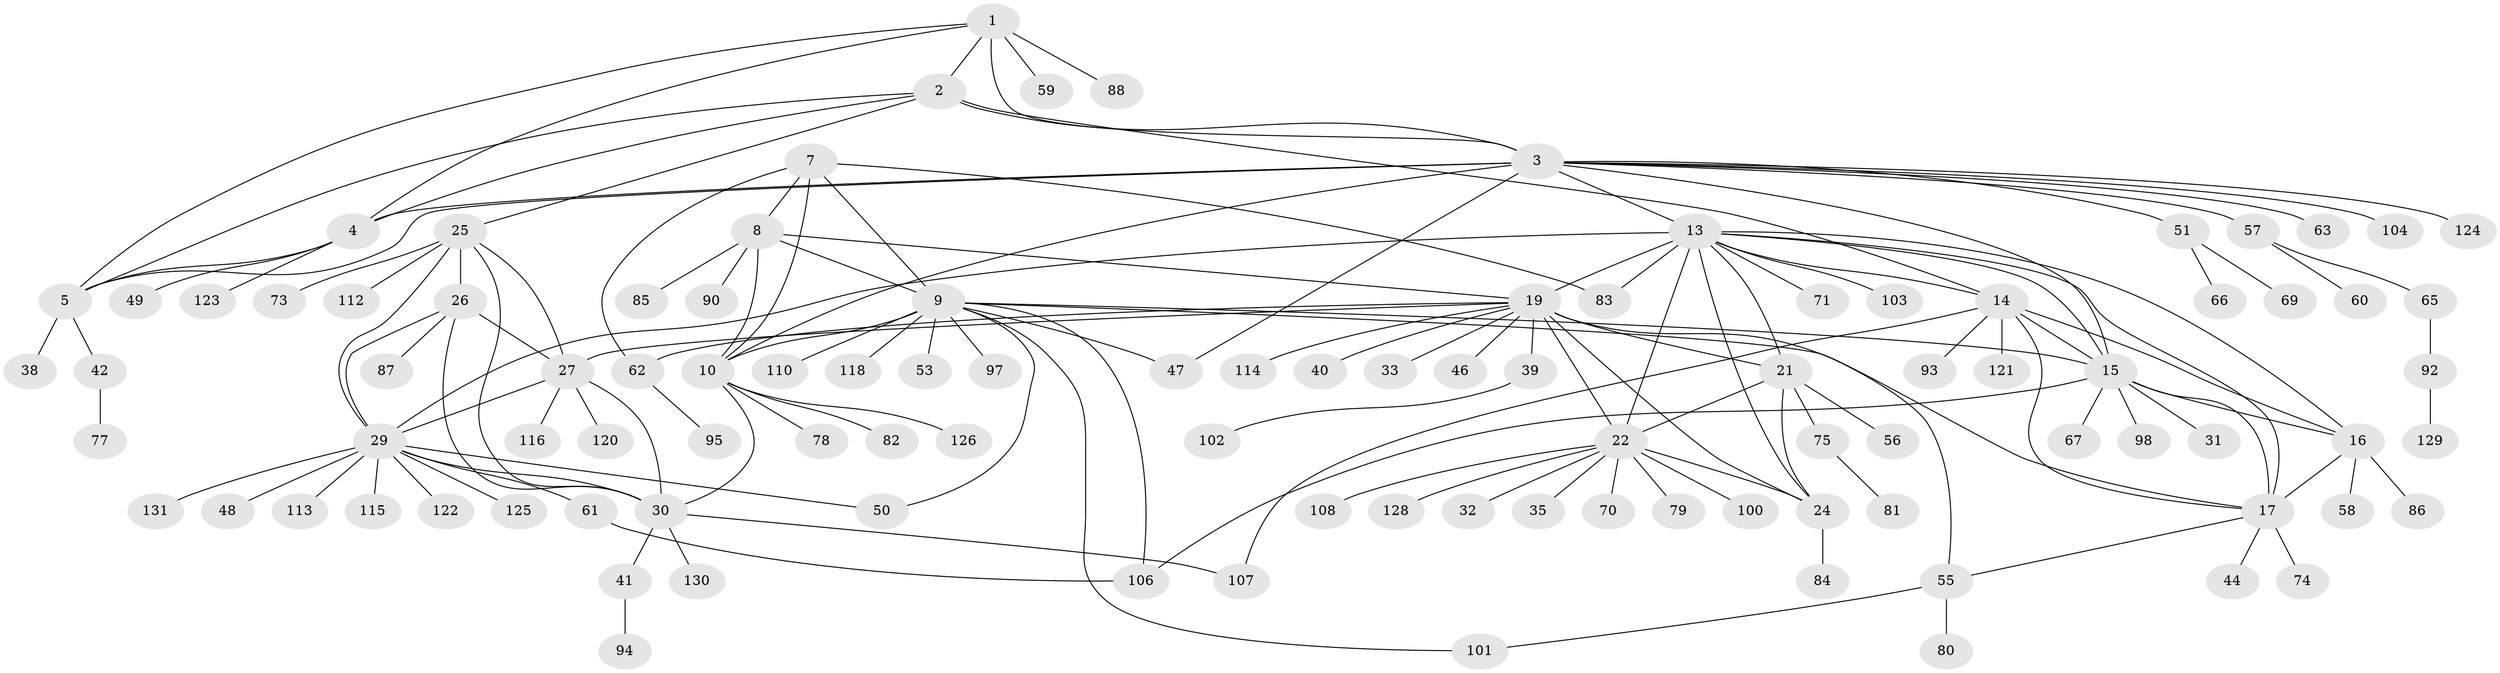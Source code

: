 // original degree distribution, {8: 0.0916030534351145, 9: 0.04580152671755725, 10: 0.022900763358778626, 14: 0.007633587786259542, 6: 0.015267175572519083, 5: 0.015267175572519083, 7: 0.015267175572519083, 12: 0.007633587786259542, 15: 0.007633587786259542, 1: 0.5725190839694656, 3: 0.061068702290076333, 2: 0.1297709923664122, 4: 0.007633587786259542}
// Generated by graph-tools (version 1.1) at 2025/11/02/27/25 16:11:32]
// undirected, 103 vertices, 146 edges
graph export_dot {
graph [start="1"]
  node [color=gray90,style=filled];
  1 [super="+64"];
  2 [super="+36"];
  3 [super="+6"];
  4 [super="+119"];
  5 [super="+54"];
  7 [super="+89"];
  8 [super="+12"];
  9 [super="+43"];
  10 [super="+11"];
  13 [super="+20"];
  14 [super="+37"];
  15 [super="+18"];
  16 [super="+34"];
  17 [super="+45"];
  19 [super="+23"];
  21;
  22 [super="+52"];
  24 [super="+111"];
  25 [super="+127"];
  26 [super="+28"];
  27;
  29 [super="+96"];
  30 [super="+99"];
  31;
  32;
  33;
  35;
  38;
  39;
  40;
  41 [super="+91"];
  42 [super="+68"];
  44;
  46;
  47;
  48;
  49;
  50;
  51;
  53;
  55;
  56;
  57;
  58;
  59;
  60 [super="+72"];
  61;
  62 [super="+76"];
  63;
  65;
  66;
  67;
  69;
  70;
  71;
  73;
  74;
  75;
  77;
  78;
  79;
  80;
  81;
  82 [super="+117"];
  83;
  84;
  85;
  86;
  87;
  88;
  90;
  92;
  93;
  94;
  95;
  97;
  98;
  100;
  101;
  102 [super="+105"];
  103;
  104;
  106 [super="+109"];
  107;
  108;
  110;
  112;
  113;
  114;
  115;
  116;
  118;
  120;
  121;
  122;
  123;
  124;
  125;
  126;
  128;
  129;
  130;
  131;
  1 -- 2;
  1 -- 3 [weight=2];
  1 -- 4;
  1 -- 5;
  1 -- 59;
  1 -- 88;
  2 -- 3 [weight=2];
  2 -- 4;
  2 -- 5;
  2 -- 25;
  2 -- 14;
  3 -- 4 [weight=2];
  3 -- 5 [weight=2];
  3 -- 10;
  3 -- 47;
  3 -- 124;
  3 -- 15;
  3 -- 104;
  3 -- 13;
  3 -- 51;
  3 -- 57;
  3 -- 63;
  4 -- 5;
  4 -- 49;
  4 -- 123;
  5 -- 38;
  5 -- 42;
  7 -- 8 [weight=2];
  7 -- 9;
  7 -- 10 [weight=2];
  7 -- 62;
  7 -- 83;
  8 -- 9 [weight=2];
  8 -- 10 [weight=4];
  8 -- 85;
  8 -- 90;
  8 -- 19;
  9 -- 10 [weight=2];
  9 -- 15;
  9 -- 47;
  9 -- 50;
  9 -- 53;
  9 -- 101;
  9 -- 110;
  9 -- 118;
  9 -- 106;
  9 -- 17;
  9 -- 97;
  10 -- 30;
  10 -- 82;
  10 -- 126;
  10 -- 78;
  13 -- 14;
  13 -- 15 [weight=2];
  13 -- 16;
  13 -- 17;
  13 -- 29;
  13 -- 103;
  13 -- 71;
  13 -- 19 [weight=2];
  13 -- 83;
  13 -- 21;
  13 -- 22;
  13 -- 24;
  14 -- 15 [weight=2];
  14 -- 16;
  14 -- 17;
  14 -- 93;
  14 -- 121;
  14 -- 107;
  15 -- 16 [weight=2];
  15 -- 17 [weight=2];
  15 -- 67;
  15 -- 98;
  15 -- 106;
  15 -- 31;
  16 -- 17;
  16 -- 58;
  16 -- 86;
  17 -- 44;
  17 -- 74;
  17 -- 55;
  19 -- 21 [weight=2];
  19 -- 22 [weight=2];
  19 -- 24 [weight=2];
  19 -- 39;
  19 -- 40;
  19 -- 46;
  19 -- 114;
  19 -- 33;
  19 -- 55;
  19 -- 27;
  19 -- 62;
  21 -- 22;
  21 -- 24;
  21 -- 56;
  21 -- 75;
  22 -- 24;
  22 -- 32;
  22 -- 35;
  22 -- 70;
  22 -- 79;
  22 -- 100;
  22 -- 108;
  22 -- 128;
  24 -- 84;
  25 -- 26 [weight=2];
  25 -- 27;
  25 -- 29;
  25 -- 30;
  25 -- 73;
  25 -- 112;
  26 -- 27 [weight=2];
  26 -- 29 [weight=2];
  26 -- 30 [weight=2];
  26 -- 87;
  27 -- 29;
  27 -- 30;
  27 -- 116;
  27 -- 120;
  29 -- 30;
  29 -- 48;
  29 -- 50;
  29 -- 61;
  29 -- 113;
  29 -- 115;
  29 -- 122;
  29 -- 125;
  29 -- 131;
  30 -- 41;
  30 -- 107;
  30 -- 130;
  39 -- 102;
  41 -- 94;
  42 -- 77;
  51 -- 66;
  51 -- 69;
  55 -- 80;
  55 -- 101;
  57 -- 60;
  57 -- 65;
  61 -- 106;
  62 -- 95;
  65 -- 92;
  75 -- 81;
  92 -- 129;
}
